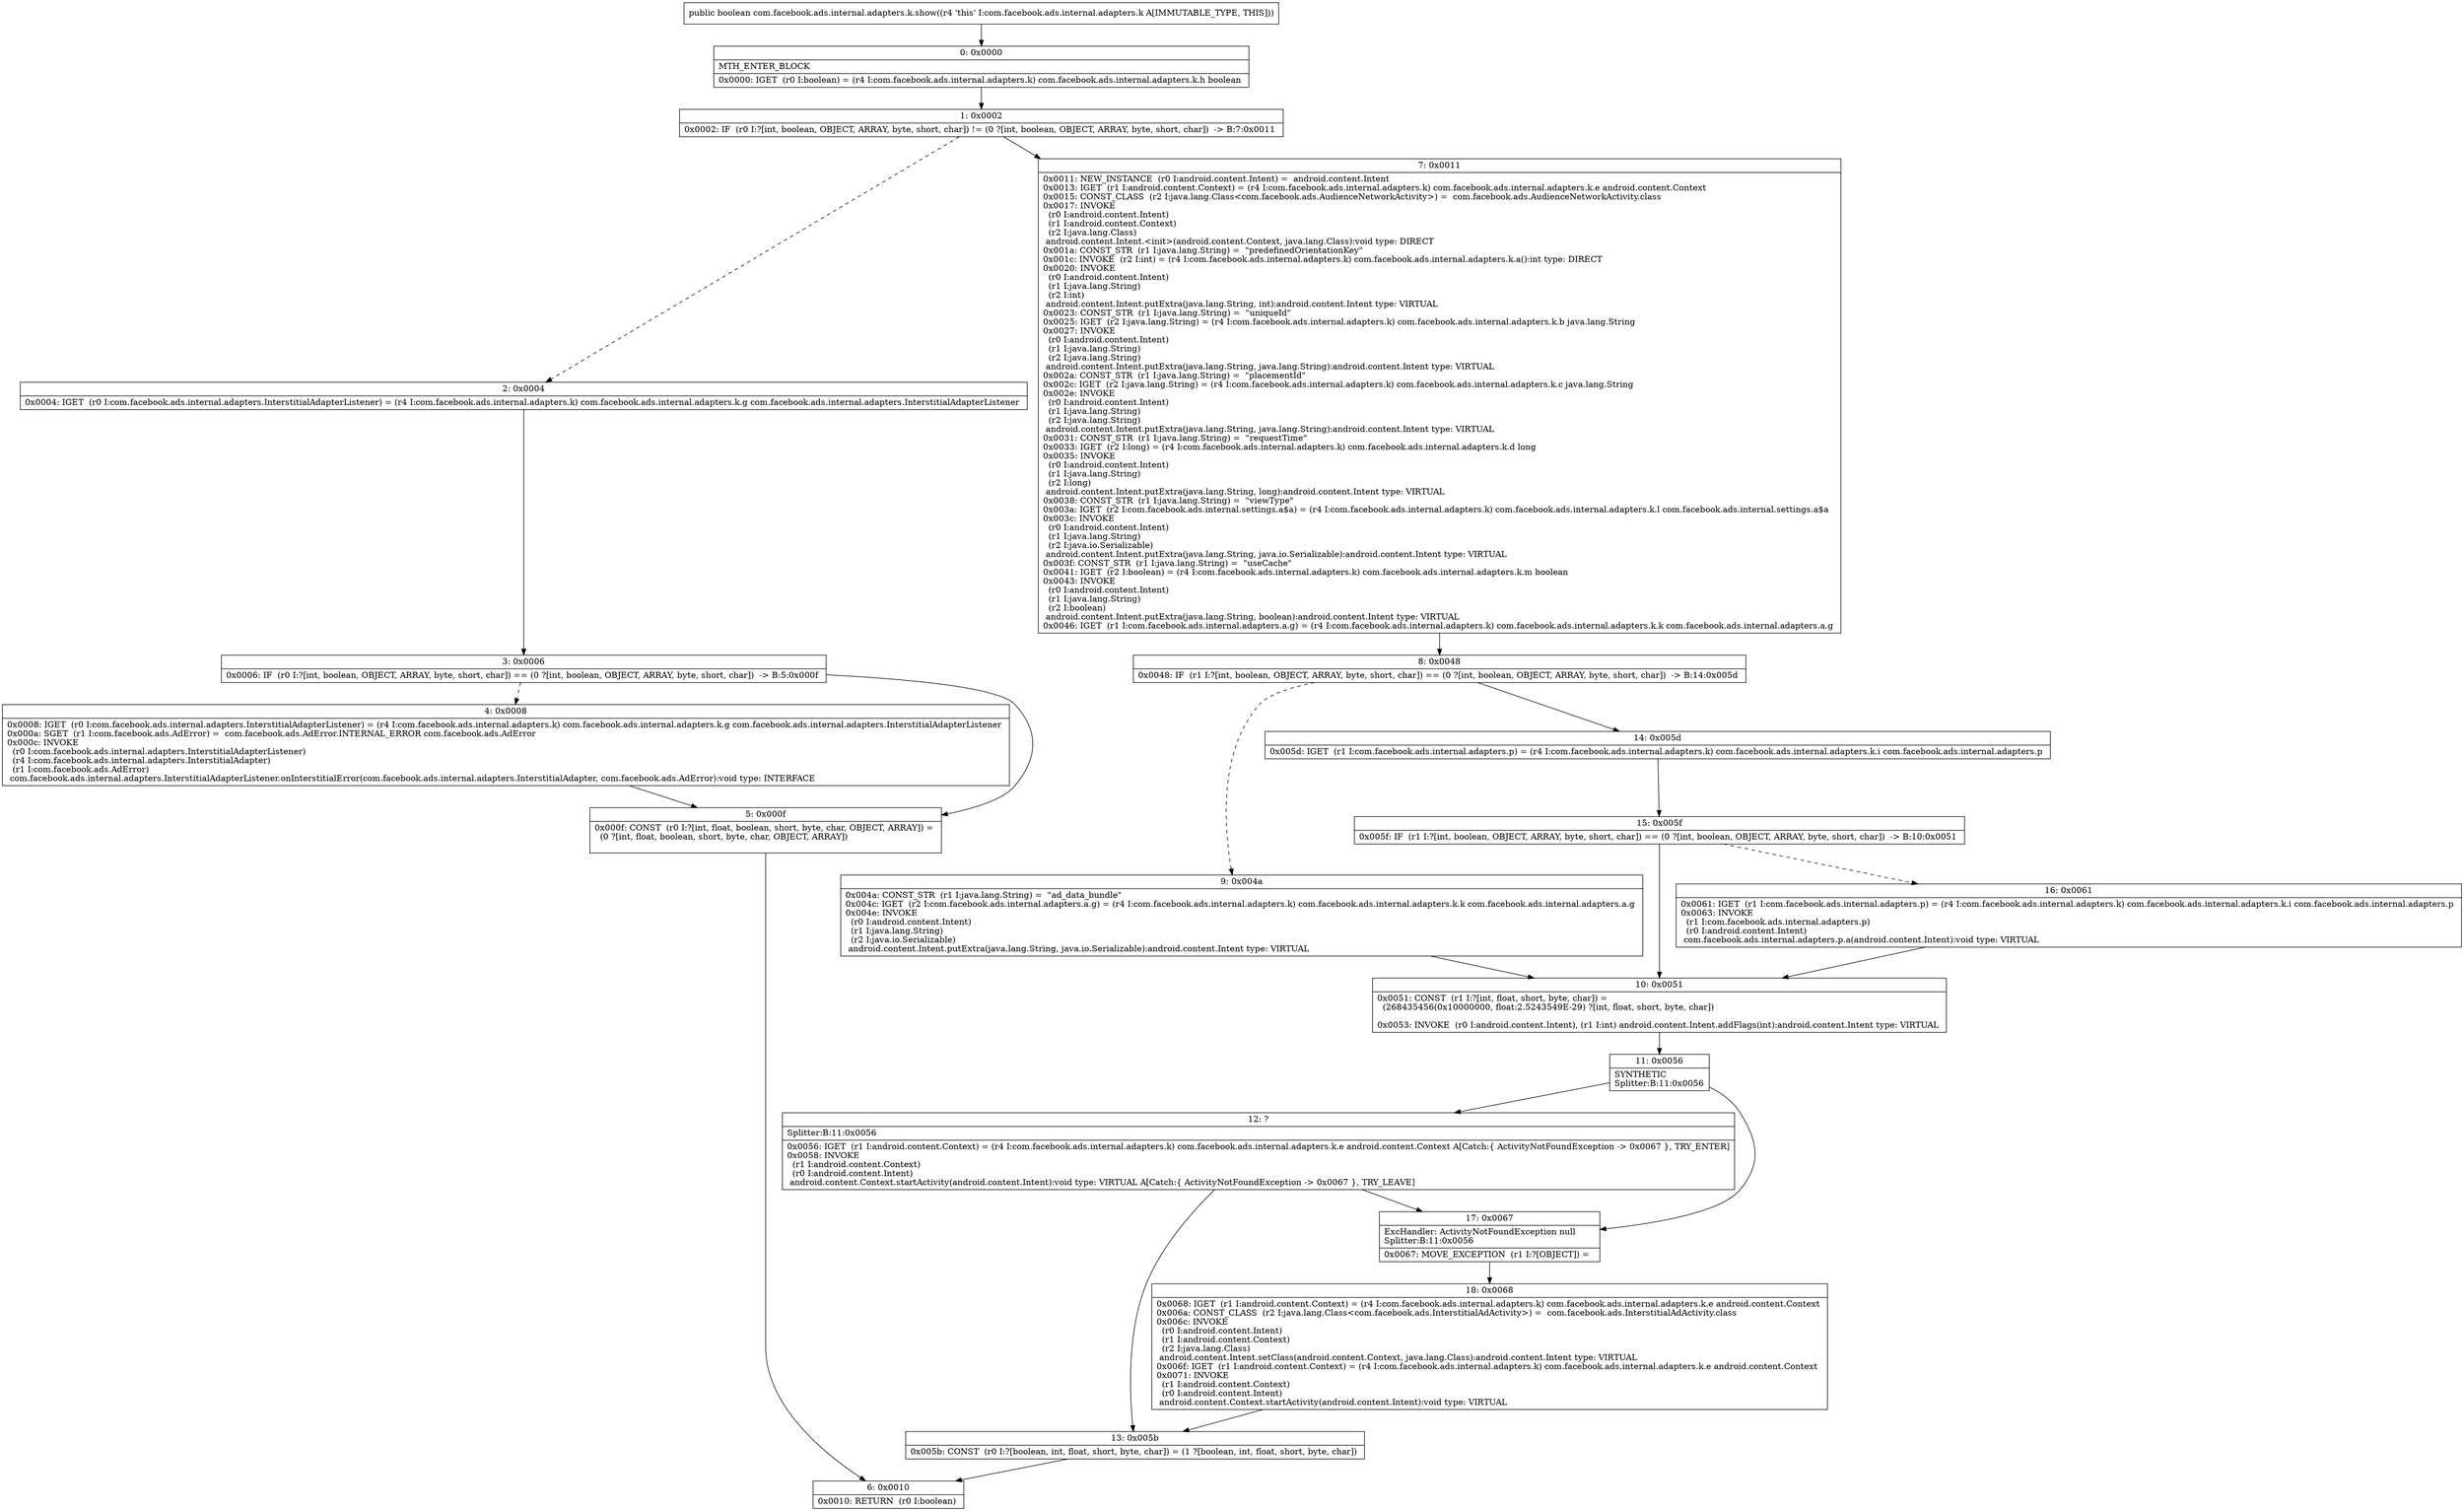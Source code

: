 digraph "CFG forcom.facebook.ads.internal.adapters.k.show()Z" {
Node_0 [shape=record,label="{0\:\ 0x0000|MTH_ENTER_BLOCK\l|0x0000: IGET  (r0 I:boolean) = (r4 I:com.facebook.ads.internal.adapters.k) com.facebook.ads.internal.adapters.k.h boolean \l}"];
Node_1 [shape=record,label="{1\:\ 0x0002|0x0002: IF  (r0 I:?[int, boolean, OBJECT, ARRAY, byte, short, char]) != (0 ?[int, boolean, OBJECT, ARRAY, byte, short, char])  \-\> B:7:0x0011 \l}"];
Node_2 [shape=record,label="{2\:\ 0x0004|0x0004: IGET  (r0 I:com.facebook.ads.internal.adapters.InterstitialAdapterListener) = (r4 I:com.facebook.ads.internal.adapters.k) com.facebook.ads.internal.adapters.k.g com.facebook.ads.internal.adapters.InterstitialAdapterListener \l}"];
Node_3 [shape=record,label="{3\:\ 0x0006|0x0006: IF  (r0 I:?[int, boolean, OBJECT, ARRAY, byte, short, char]) == (0 ?[int, boolean, OBJECT, ARRAY, byte, short, char])  \-\> B:5:0x000f \l}"];
Node_4 [shape=record,label="{4\:\ 0x0008|0x0008: IGET  (r0 I:com.facebook.ads.internal.adapters.InterstitialAdapterListener) = (r4 I:com.facebook.ads.internal.adapters.k) com.facebook.ads.internal.adapters.k.g com.facebook.ads.internal.adapters.InterstitialAdapterListener \l0x000a: SGET  (r1 I:com.facebook.ads.AdError) =  com.facebook.ads.AdError.INTERNAL_ERROR com.facebook.ads.AdError \l0x000c: INVOKE  \l  (r0 I:com.facebook.ads.internal.adapters.InterstitialAdapterListener)\l  (r4 I:com.facebook.ads.internal.adapters.InterstitialAdapter)\l  (r1 I:com.facebook.ads.AdError)\l com.facebook.ads.internal.adapters.InterstitialAdapterListener.onInterstitialError(com.facebook.ads.internal.adapters.InterstitialAdapter, com.facebook.ads.AdError):void type: INTERFACE \l}"];
Node_5 [shape=record,label="{5\:\ 0x000f|0x000f: CONST  (r0 I:?[int, float, boolean, short, byte, char, OBJECT, ARRAY]) = \l  (0 ?[int, float, boolean, short, byte, char, OBJECT, ARRAY])\l \l}"];
Node_6 [shape=record,label="{6\:\ 0x0010|0x0010: RETURN  (r0 I:boolean) \l}"];
Node_7 [shape=record,label="{7\:\ 0x0011|0x0011: NEW_INSTANCE  (r0 I:android.content.Intent) =  android.content.Intent \l0x0013: IGET  (r1 I:android.content.Context) = (r4 I:com.facebook.ads.internal.adapters.k) com.facebook.ads.internal.adapters.k.e android.content.Context \l0x0015: CONST_CLASS  (r2 I:java.lang.Class\<com.facebook.ads.AudienceNetworkActivity\>) =  com.facebook.ads.AudienceNetworkActivity.class \l0x0017: INVOKE  \l  (r0 I:android.content.Intent)\l  (r1 I:android.content.Context)\l  (r2 I:java.lang.Class)\l android.content.Intent.\<init\>(android.content.Context, java.lang.Class):void type: DIRECT \l0x001a: CONST_STR  (r1 I:java.lang.String) =  \"predefinedOrientationKey\" \l0x001c: INVOKE  (r2 I:int) = (r4 I:com.facebook.ads.internal.adapters.k) com.facebook.ads.internal.adapters.k.a():int type: DIRECT \l0x0020: INVOKE  \l  (r0 I:android.content.Intent)\l  (r1 I:java.lang.String)\l  (r2 I:int)\l android.content.Intent.putExtra(java.lang.String, int):android.content.Intent type: VIRTUAL \l0x0023: CONST_STR  (r1 I:java.lang.String) =  \"uniqueId\" \l0x0025: IGET  (r2 I:java.lang.String) = (r4 I:com.facebook.ads.internal.adapters.k) com.facebook.ads.internal.adapters.k.b java.lang.String \l0x0027: INVOKE  \l  (r0 I:android.content.Intent)\l  (r1 I:java.lang.String)\l  (r2 I:java.lang.String)\l android.content.Intent.putExtra(java.lang.String, java.lang.String):android.content.Intent type: VIRTUAL \l0x002a: CONST_STR  (r1 I:java.lang.String) =  \"placementId\" \l0x002c: IGET  (r2 I:java.lang.String) = (r4 I:com.facebook.ads.internal.adapters.k) com.facebook.ads.internal.adapters.k.c java.lang.String \l0x002e: INVOKE  \l  (r0 I:android.content.Intent)\l  (r1 I:java.lang.String)\l  (r2 I:java.lang.String)\l android.content.Intent.putExtra(java.lang.String, java.lang.String):android.content.Intent type: VIRTUAL \l0x0031: CONST_STR  (r1 I:java.lang.String) =  \"requestTime\" \l0x0033: IGET  (r2 I:long) = (r4 I:com.facebook.ads.internal.adapters.k) com.facebook.ads.internal.adapters.k.d long \l0x0035: INVOKE  \l  (r0 I:android.content.Intent)\l  (r1 I:java.lang.String)\l  (r2 I:long)\l android.content.Intent.putExtra(java.lang.String, long):android.content.Intent type: VIRTUAL \l0x0038: CONST_STR  (r1 I:java.lang.String) =  \"viewType\" \l0x003a: IGET  (r2 I:com.facebook.ads.internal.settings.a$a) = (r4 I:com.facebook.ads.internal.adapters.k) com.facebook.ads.internal.adapters.k.l com.facebook.ads.internal.settings.a$a \l0x003c: INVOKE  \l  (r0 I:android.content.Intent)\l  (r1 I:java.lang.String)\l  (r2 I:java.io.Serializable)\l android.content.Intent.putExtra(java.lang.String, java.io.Serializable):android.content.Intent type: VIRTUAL \l0x003f: CONST_STR  (r1 I:java.lang.String) =  \"useCache\" \l0x0041: IGET  (r2 I:boolean) = (r4 I:com.facebook.ads.internal.adapters.k) com.facebook.ads.internal.adapters.k.m boolean \l0x0043: INVOKE  \l  (r0 I:android.content.Intent)\l  (r1 I:java.lang.String)\l  (r2 I:boolean)\l android.content.Intent.putExtra(java.lang.String, boolean):android.content.Intent type: VIRTUAL \l0x0046: IGET  (r1 I:com.facebook.ads.internal.adapters.a.g) = (r4 I:com.facebook.ads.internal.adapters.k) com.facebook.ads.internal.adapters.k.k com.facebook.ads.internal.adapters.a.g \l}"];
Node_8 [shape=record,label="{8\:\ 0x0048|0x0048: IF  (r1 I:?[int, boolean, OBJECT, ARRAY, byte, short, char]) == (0 ?[int, boolean, OBJECT, ARRAY, byte, short, char])  \-\> B:14:0x005d \l}"];
Node_9 [shape=record,label="{9\:\ 0x004a|0x004a: CONST_STR  (r1 I:java.lang.String) =  \"ad_data_bundle\" \l0x004c: IGET  (r2 I:com.facebook.ads.internal.adapters.a.g) = (r4 I:com.facebook.ads.internal.adapters.k) com.facebook.ads.internal.adapters.k.k com.facebook.ads.internal.adapters.a.g \l0x004e: INVOKE  \l  (r0 I:android.content.Intent)\l  (r1 I:java.lang.String)\l  (r2 I:java.io.Serializable)\l android.content.Intent.putExtra(java.lang.String, java.io.Serializable):android.content.Intent type: VIRTUAL \l}"];
Node_10 [shape=record,label="{10\:\ 0x0051|0x0051: CONST  (r1 I:?[int, float, short, byte, char]) = \l  (268435456(0x10000000, float:2.5243549E\-29) ?[int, float, short, byte, char])\l \l0x0053: INVOKE  (r0 I:android.content.Intent), (r1 I:int) android.content.Intent.addFlags(int):android.content.Intent type: VIRTUAL \l}"];
Node_11 [shape=record,label="{11\:\ 0x0056|SYNTHETIC\lSplitter:B:11:0x0056\l}"];
Node_12 [shape=record,label="{12\:\ ?|Splitter:B:11:0x0056\l|0x0056: IGET  (r1 I:android.content.Context) = (r4 I:com.facebook.ads.internal.adapters.k) com.facebook.ads.internal.adapters.k.e android.content.Context A[Catch:\{ ActivityNotFoundException \-\> 0x0067 \}, TRY_ENTER]\l0x0058: INVOKE  \l  (r1 I:android.content.Context)\l  (r0 I:android.content.Intent)\l android.content.Context.startActivity(android.content.Intent):void type: VIRTUAL A[Catch:\{ ActivityNotFoundException \-\> 0x0067 \}, TRY_LEAVE]\l}"];
Node_13 [shape=record,label="{13\:\ 0x005b|0x005b: CONST  (r0 I:?[boolean, int, float, short, byte, char]) = (1 ?[boolean, int, float, short, byte, char]) \l}"];
Node_14 [shape=record,label="{14\:\ 0x005d|0x005d: IGET  (r1 I:com.facebook.ads.internal.adapters.p) = (r4 I:com.facebook.ads.internal.adapters.k) com.facebook.ads.internal.adapters.k.i com.facebook.ads.internal.adapters.p \l}"];
Node_15 [shape=record,label="{15\:\ 0x005f|0x005f: IF  (r1 I:?[int, boolean, OBJECT, ARRAY, byte, short, char]) == (0 ?[int, boolean, OBJECT, ARRAY, byte, short, char])  \-\> B:10:0x0051 \l}"];
Node_16 [shape=record,label="{16\:\ 0x0061|0x0061: IGET  (r1 I:com.facebook.ads.internal.adapters.p) = (r4 I:com.facebook.ads.internal.adapters.k) com.facebook.ads.internal.adapters.k.i com.facebook.ads.internal.adapters.p \l0x0063: INVOKE  \l  (r1 I:com.facebook.ads.internal.adapters.p)\l  (r0 I:android.content.Intent)\l com.facebook.ads.internal.adapters.p.a(android.content.Intent):void type: VIRTUAL \l}"];
Node_17 [shape=record,label="{17\:\ 0x0067|ExcHandler: ActivityNotFoundException null\lSplitter:B:11:0x0056\l|0x0067: MOVE_EXCEPTION  (r1 I:?[OBJECT]) =  \l}"];
Node_18 [shape=record,label="{18\:\ 0x0068|0x0068: IGET  (r1 I:android.content.Context) = (r4 I:com.facebook.ads.internal.adapters.k) com.facebook.ads.internal.adapters.k.e android.content.Context \l0x006a: CONST_CLASS  (r2 I:java.lang.Class\<com.facebook.ads.InterstitialAdActivity\>) =  com.facebook.ads.InterstitialAdActivity.class \l0x006c: INVOKE  \l  (r0 I:android.content.Intent)\l  (r1 I:android.content.Context)\l  (r2 I:java.lang.Class)\l android.content.Intent.setClass(android.content.Context, java.lang.Class):android.content.Intent type: VIRTUAL \l0x006f: IGET  (r1 I:android.content.Context) = (r4 I:com.facebook.ads.internal.adapters.k) com.facebook.ads.internal.adapters.k.e android.content.Context \l0x0071: INVOKE  \l  (r1 I:android.content.Context)\l  (r0 I:android.content.Intent)\l android.content.Context.startActivity(android.content.Intent):void type: VIRTUAL \l}"];
MethodNode[shape=record,label="{public boolean com.facebook.ads.internal.adapters.k.show((r4 'this' I:com.facebook.ads.internal.adapters.k A[IMMUTABLE_TYPE, THIS])) }"];
MethodNode -> Node_0;
Node_0 -> Node_1;
Node_1 -> Node_2[style=dashed];
Node_1 -> Node_7;
Node_2 -> Node_3;
Node_3 -> Node_4[style=dashed];
Node_3 -> Node_5;
Node_4 -> Node_5;
Node_5 -> Node_6;
Node_7 -> Node_8;
Node_8 -> Node_9[style=dashed];
Node_8 -> Node_14;
Node_9 -> Node_10;
Node_10 -> Node_11;
Node_11 -> Node_12;
Node_11 -> Node_17;
Node_12 -> Node_13;
Node_12 -> Node_17;
Node_13 -> Node_6;
Node_14 -> Node_15;
Node_15 -> Node_10;
Node_15 -> Node_16[style=dashed];
Node_16 -> Node_10;
Node_17 -> Node_18;
Node_18 -> Node_13;
}

